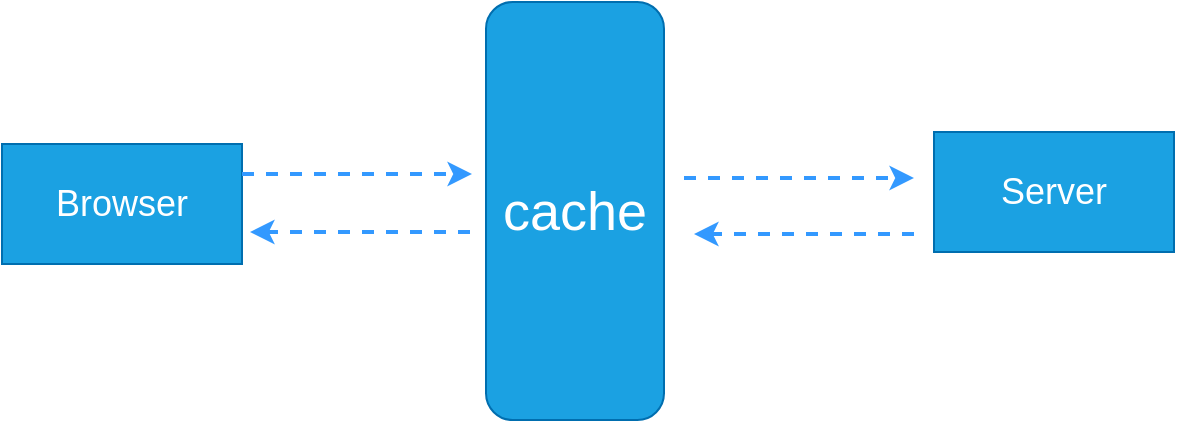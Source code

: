 <mxfile>
    <diagram id="MOoSVjWHhdyFBWPGfHKf" name="Page-1">
        <mxGraphModel dx="1099" dy="644" grid="0" gridSize="10" guides="1" tooltips="1" connect="1" arrows="1" fold="1" page="1" pageScale="1" pageWidth="827" pageHeight="1169" background="#ffffff" math="0" shadow="0">
            <root>
                <mxCell id="0"/>
                <mxCell id="1" parent="0"/>
                <mxCell id="2" value="&lt;font style=&quot;font-size: 18px&quot;&gt;Browser&lt;/font&gt;" style="rounded=0;whiteSpace=wrap;html=1;fillColor=#1ba1e2;strokeColor=#006EAF;fontColor=#ffffff;" vertex="1" parent="1">
                    <mxGeometry x="83" y="226" width="120" height="60" as="geometry"/>
                </mxCell>
                <mxCell id="4" value="cache" style="rounded=1;whiteSpace=wrap;html=1;fillColor=#1ba1e2;fontColor=#ffffff;strokeColor=#006EAF;fontSize=27;" vertex="1" parent="1">
                    <mxGeometry x="325" y="155" width="89" height="209" as="geometry"/>
                </mxCell>
                <mxCell id="8" value="&lt;span style=&quot;font-size: 18px&quot;&gt;Server&lt;/span&gt;" style="rounded=0;whiteSpace=wrap;html=1;fillColor=#1ba1e2;strokeColor=#006EAF;fontColor=#ffffff;" vertex="1" parent="1">
                    <mxGeometry x="549" y="220" width="120" height="60" as="geometry"/>
                </mxCell>
                <mxCell id="10" value="" style="endArrow=classic;html=1;fontSize=31;fontColor=#000000;exitX=1;exitY=0.25;exitDx=0;exitDy=0;strokeWidth=2;dashed=1;strokeColor=#3399FF;" edge="1" parent="1" source="2">
                    <mxGeometry width="50" height="50" relative="1" as="geometry">
                        <mxPoint x="388" y="239" as="sourcePoint"/>
                        <mxPoint x="318" y="241" as="targetPoint"/>
                        <Array as="points"/>
                    </mxGeometry>
                </mxCell>
                <mxCell id="11" value="" style="endArrow=classic;html=1;fontSize=31;fontColor=#000000;exitX=1;exitY=0.25;exitDx=0;exitDy=0;strokeWidth=2;dashed=1;strokeColor=#3399FF;" edge="1" parent="1">
                    <mxGeometry width="50" height="50" relative="1" as="geometry">
                        <mxPoint x="424" y="243" as="sourcePoint"/>
                        <mxPoint x="539" y="243" as="targetPoint"/>
                        <Array as="points">
                            <mxPoint x="481" y="243"/>
                        </Array>
                    </mxGeometry>
                </mxCell>
                <mxCell id="12" value="" style="endArrow=classic;html=1;fontSize=31;fontColor=#000000;strokeWidth=2;dashed=1;strokeColor=#3399FF;" edge="1" parent="1">
                    <mxGeometry width="50" height="50" relative="1" as="geometry">
                        <mxPoint x="317" y="270" as="sourcePoint"/>
                        <mxPoint x="207" y="270" as="targetPoint"/>
                        <Array as="points"/>
                    </mxGeometry>
                </mxCell>
                <mxCell id="13" value="" style="endArrow=classic;html=1;fontSize=31;fontColor=#000000;strokeWidth=2;dashed=1;strokeColor=#3399FF;" edge="1" parent="1">
                    <mxGeometry width="50" height="50" relative="1" as="geometry">
                        <mxPoint x="539" y="271" as="sourcePoint"/>
                        <mxPoint x="429" y="271" as="targetPoint"/>
                        <Array as="points"/>
                    </mxGeometry>
                </mxCell>
            </root>
        </mxGraphModel>
    </diagram>
</mxfile>